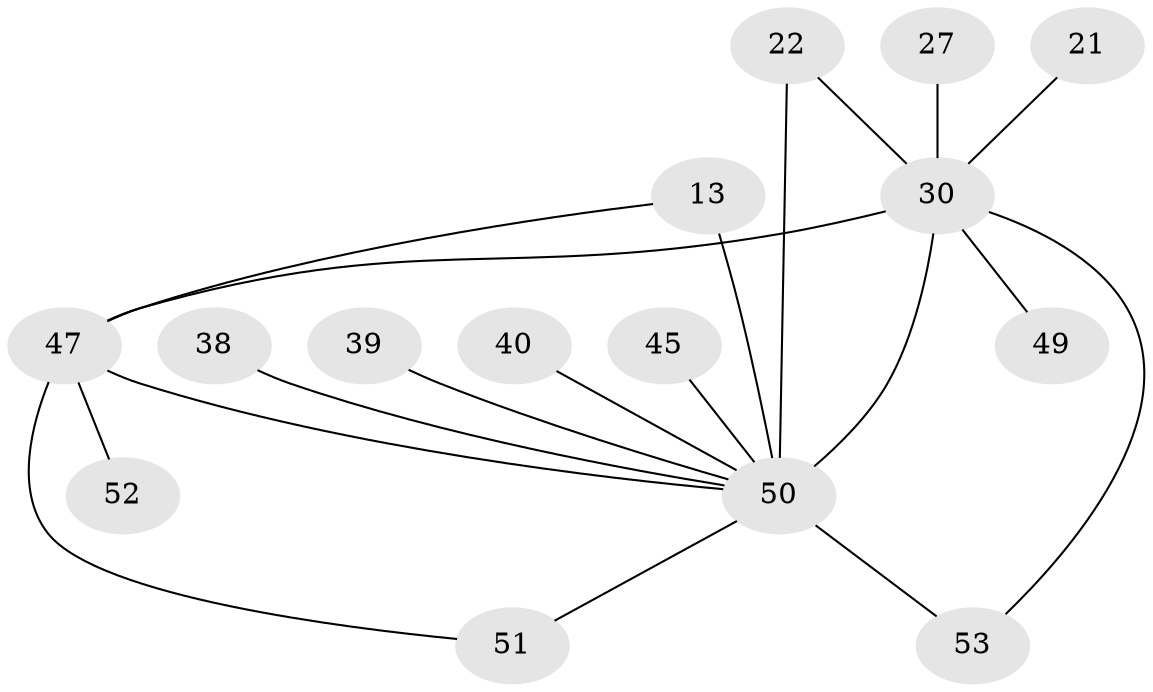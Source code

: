 // original degree distribution, {13: 0.03773584905660377, 15: 0.018867924528301886, 14: 0.05660377358490566, 19: 0.03773584905660377, 16: 0.018867924528301886, 17: 0.018867924528301886, 3: 0.2830188679245283, 4: 0.03773584905660377, 5: 0.018867924528301886, 2: 0.4716981132075472}
// Generated by graph-tools (version 1.1) at 2025/47/03/04/25 21:47:37]
// undirected, 15 vertices, 19 edges
graph export_dot {
graph [start="1"]
  node [color=gray90,style=filled];
  13;
  21;
  22 [super="+18"];
  27;
  30 [super="+12+9+10"];
  38;
  39 [super="+11"];
  40 [super="+24+35"];
  45;
  47 [super="+42+19+26+44"];
  49 [super="+33+32"];
  50 [super="+48"];
  51;
  52;
  53;
  13 -- 47;
  13 -- 50 [weight=2];
  21 -- 30 [weight=2];
  22 -- 30;
  22 -- 50 [weight=2];
  27 -- 30 [weight=2];
  30 -- 49 [weight=4];
  30 -- 53;
  30 -- 47 [weight=16];
  30 -- 50 [weight=23];
  38 -- 50 [weight=2];
  39 -- 50 [weight=3];
  40 -- 50 [weight=5];
  45 -- 50 [weight=2];
  47 -- 50 [weight=14];
  47 -- 51;
  47 -- 52 [weight=2];
  50 -- 51;
  50 -- 53;
}
